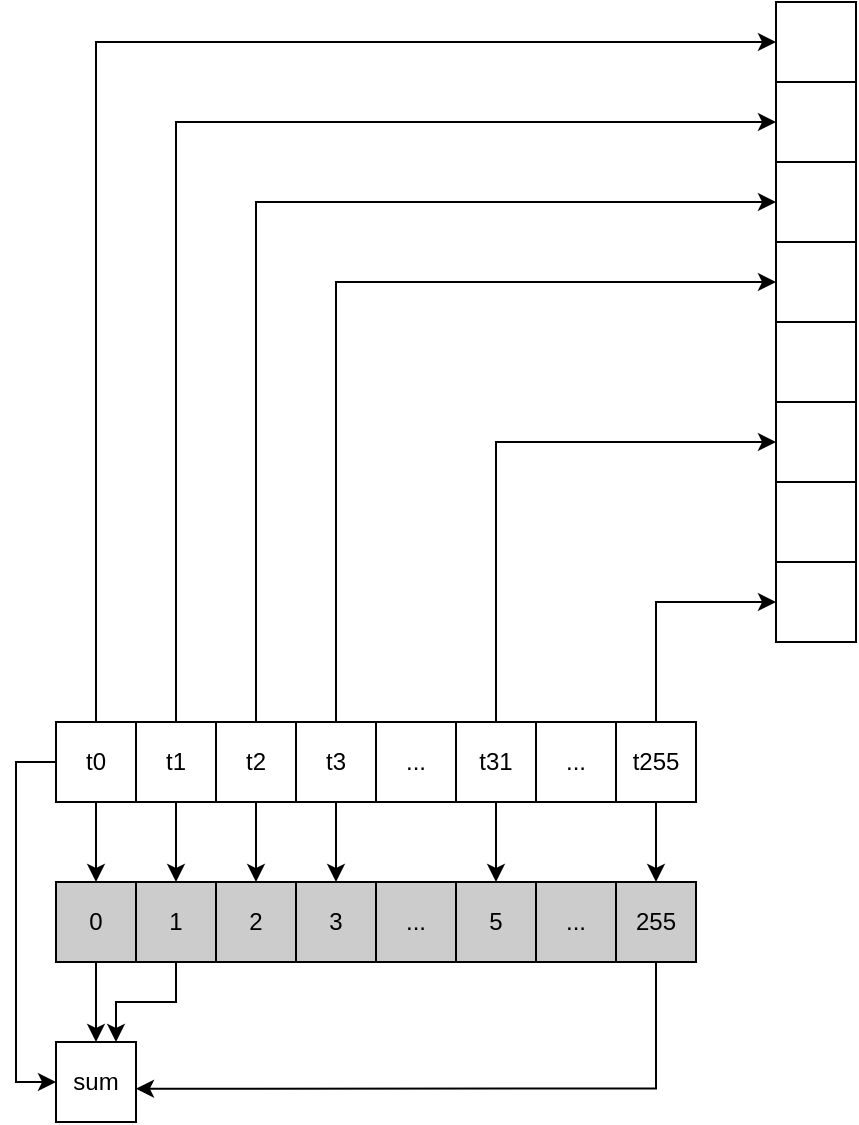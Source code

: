<mxfile version="21.2.8" type="device">
  <diagram name="Página-1" id="PqbBbr1MRu_UEavx3Vjl">
    <mxGraphModel dx="553" dy="1442" grid="1" gridSize="10" guides="1" tooltips="1" connect="1" arrows="1" fold="1" page="1" pageScale="1" pageWidth="827" pageHeight="1169" math="0" shadow="0">
      <root>
        <mxCell id="0" />
        <mxCell id="1" parent="0" />
        <mxCell id="Ilu4a4xLz7-hr2n1zSsy-30" style="edgeStyle=orthogonalEdgeStyle;rounded=0;orthogonalLoop=1;jettySize=auto;html=1;entryX=0;entryY=0.5;entryDx=0;entryDy=0;exitX=0.5;exitY=0;exitDx=0;exitDy=0;" edge="1" parent="1" source="Ilu4a4xLz7-hr2n1zSsy-1" target="Ilu4a4xLz7-hr2n1zSsy-29">
          <mxGeometry relative="1" as="geometry" />
        </mxCell>
        <mxCell id="Ilu4a4xLz7-hr2n1zSsy-54" style="edgeStyle=orthogonalEdgeStyle;rounded=0;orthogonalLoop=1;jettySize=auto;html=1;" edge="1" parent="1" source="Ilu4a4xLz7-hr2n1zSsy-1" target="Ilu4a4xLz7-hr2n1zSsy-31">
          <mxGeometry relative="1" as="geometry" />
        </mxCell>
        <mxCell id="Ilu4a4xLz7-hr2n1zSsy-71" style="edgeStyle=orthogonalEdgeStyle;rounded=0;orthogonalLoop=1;jettySize=auto;html=1;entryX=0;entryY=0.5;entryDx=0;entryDy=0;exitX=0;exitY=0.5;exitDx=0;exitDy=0;" edge="1" parent="1" source="Ilu4a4xLz7-hr2n1zSsy-1" target="Ilu4a4xLz7-hr2n1zSsy-66">
          <mxGeometry relative="1" as="geometry" />
        </mxCell>
        <mxCell id="Ilu4a4xLz7-hr2n1zSsy-1" value="t0" style="rounded=0;whiteSpace=wrap;html=1;" vertex="1" parent="1">
          <mxGeometry x="40" y="200" width="40" height="40" as="geometry" />
        </mxCell>
        <mxCell id="Ilu4a4xLz7-hr2n1zSsy-49" style="edgeStyle=orthogonalEdgeStyle;rounded=0;orthogonalLoop=1;jettySize=auto;html=1;entryX=0;entryY=0.5;entryDx=0;entryDy=0;exitX=0.5;exitY=0;exitDx=0;exitDy=0;" edge="1" parent="1" source="Ilu4a4xLz7-hr2n1zSsy-2" target="Ilu4a4xLz7-hr2n1zSsy-28">
          <mxGeometry relative="1" as="geometry" />
        </mxCell>
        <mxCell id="Ilu4a4xLz7-hr2n1zSsy-55" style="edgeStyle=orthogonalEdgeStyle;rounded=0;orthogonalLoop=1;jettySize=auto;html=1;entryX=0.5;entryY=0;entryDx=0;entryDy=0;" edge="1" parent="1" source="Ilu4a4xLz7-hr2n1zSsy-2" target="Ilu4a4xLz7-hr2n1zSsy-32">
          <mxGeometry relative="1" as="geometry" />
        </mxCell>
        <mxCell id="Ilu4a4xLz7-hr2n1zSsy-2" value="t1" style="rounded=0;whiteSpace=wrap;html=1;" vertex="1" parent="1">
          <mxGeometry x="80" y="200" width="40" height="40" as="geometry" />
        </mxCell>
        <mxCell id="Ilu4a4xLz7-hr2n1zSsy-50" style="edgeStyle=orthogonalEdgeStyle;rounded=0;orthogonalLoop=1;jettySize=auto;html=1;entryX=0;entryY=0.5;entryDx=0;entryDy=0;exitX=0.5;exitY=0;exitDx=0;exitDy=0;" edge="1" parent="1" source="Ilu4a4xLz7-hr2n1zSsy-3" target="Ilu4a4xLz7-hr2n1zSsy-27">
          <mxGeometry relative="1" as="geometry" />
        </mxCell>
        <mxCell id="Ilu4a4xLz7-hr2n1zSsy-56" style="edgeStyle=orthogonalEdgeStyle;rounded=0;orthogonalLoop=1;jettySize=auto;html=1;entryX=0.5;entryY=0;entryDx=0;entryDy=0;" edge="1" parent="1" source="Ilu4a4xLz7-hr2n1zSsy-3" target="Ilu4a4xLz7-hr2n1zSsy-33">
          <mxGeometry relative="1" as="geometry" />
        </mxCell>
        <mxCell id="Ilu4a4xLz7-hr2n1zSsy-3" value="t2" style="rounded=0;whiteSpace=wrap;html=1;" vertex="1" parent="1">
          <mxGeometry x="120" y="200" width="40" height="40" as="geometry" />
        </mxCell>
        <mxCell id="Ilu4a4xLz7-hr2n1zSsy-51" style="edgeStyle=orthogonalEdgeStyle;rounded=0;orthogonalLoop=1;jettySize=auto;html=1;entryX=0;entryY=0.5;entryDx=0;entryDy=0;exitX=0.5;exitY=0;exitDx=0;exitDy=0;" edge="1" parent="1" source="Ilu4a4xLz7-hr2n1zSsy-4" target="Ilu4a4xLz7-hr2n1zSsy-26">
          <mxGeometry relative="1" as="geometry" />
        </mxCell>
        <mxCell id="Ilu4a4xLz7-hr2n1zSsy-65" style="edgeStyle=orthogonalEdgeStyle;rounded=0;orthogonalLoop=1;jettySize=auto;html=1;entryX=0.5;entryY=0;entryDx=0;entryDy=0;" edge="1" parent="1" source="Ilu4a4xLz7-hr2n1zSsy-4" target="Ilu4a4xLz7-hr2n1zSsy-34">
          <mxGeometry relative="1" as="geometry" />
        </mxCell>
        <mxCell id="Ilu4a4xLz7-hr2n1zSsy-4" value="t3" style="rounded=0;whiteSpace=wrap;html=1;" vertex="1" parent="1">
          <mxGeometry x="160" y="200" width="40" height="40" as="geometry" />
        </mxCell>
        <mxCell id="Ilu4a4xLz7-hr2n1zSsy-5" value="..." style="rounded=0;whiteSpace=wrap;html=1;" vertex="1" parent="1">
          <mxGeometry x="200" y="200" width="40" height="40" as="geometry" />
        </mxCell>
        <mxCell id="Ilu4a4xLz7-hr2n1zSsy-53" style="edgeStyle=orthogonalEdgeStyle;rounded=0;orthogonalLoop=1;jettySize=auto;html=1;entryX=0;entryY=0.5;entryDx=0;entryDy=0;exitX=0.5;exitY=0;exitDx=0;exitDy=0;" edge="1" parent="1" source="Ilu4a4xLz7-hr2n1zSsy-6" target="Ilu4a4xLz7-hr2n1zSsy-21">
          <mxGeometry relative="1" as="geometry" />
        </mxCell>
        <mxCell id="Ilu4a4xLz7-hr2n1zSsy-57" style="edgeStyle=orthogonalEdgeStyle;rounded=0;orthogonalLoop=1;jettySize=auto;html=1;entryX=0.5;entryY=0;entryDx=0;entryDy=0;" edge="1" parent="1" source="Ilu4a4xLz7-hr2n1zSsy-6" target="Ilu4a4xLz7-hr2n1zSsy-36">
          <mxGeometry relative="1" as="geometry" />
        </mxCell>
        <mxCell id="Ilu4a4xLz7-hr2n1zSsy-6" value="t31" style="rounded=0;whiteSpace=wrap;html=1;" vertex="1" parent="1">
          <mxGeometry x="240" y="200" width="40" height="40" as="geometry" />
        </mxCell>
        <mxCell id="Ilu4a4xLz7-hr2n1zSsy-21" value="" style="rounded=0;whiteSpace=wrap;html=1;" vertex="1" parent="1">
          <mxGeometry x="400" y="40" width="40" height="40" as="geometry" />
        </mxCell>
        <mxCell id="Ilu4a4xLz7-hr2n1zSsy-25" value="" style="rounded=0;whiteSpace=wrap;html=1;" vertex="1" parent="1">
          <mxGeometry x="400" width="40" height="40" as="geometry" />
        </mxCell>
        <mxCell id="Ilu4a4xLz7-hr2n1zSsy-26" value="" style="rounded=0;whiteSpace=wrap;html=1;" vertex="1" parent="1">
          <mxGeometry x="400" y="-40" width="40" height="40" as="geometry" />
        </mxCell>
        <mxCell id="Ilu4a4xLz7-hr2n1zSsy-27" value="" style="rounded=0;whiteSpace=wrap;html=1;" vertex="1" parent="1">
          <mxGeometry x="400" y="-80" width="40" height="40" as="geometry" />
        </mxCell>
        <mxCell id="Ilu4a4xLz7-hr2n1zSsy-28" value="" style="rounded=0;whiteSpace=wrap;html=1;" vertex="1" parent="1">
          <mxGeometry x="400" y="-120" width="40" height="40" as="geometry" />
        </mxCell>
        <mxCell id="Ilu4a4xLz7-hr2n1zSsy-29" value="" style="rounded=0;whiteSpace=wrap;html=1;" vertex="1" parent="1">
          <mxGeometry x="400" y="-160" width="40" height="40" as="geometry" />
        </mxCell>
        <mxCell id="Ilu4a4xLz7-hr2n1zSsy-67" style="edgeStyle=orthogonalEdgeStyle;rounded=0;orthogonalLoop=1;jettySize=auto;html=1;entryX=0.5;entryY=0;entryDx=0;entryDy=0;" edge="1" parent="1" source="Ilu4a4xLz7-hr2n1zSsy-31" target="Ilu4a4xLz7-hr2n1zSsy-66">
          <mxGeometry relative="1" as="geometry" />
        </mxCell>
        <mxCell id="Ilu4a4xLz7-hr2n1zSsy-31" value="0" style="rounded=0;whiteSpace=wrap;html=1;fillColor=#CCCCCC;" vertex="1" parent="1">
          <mxGeometry x="40" y="280" width="40" height="40" as="geometry" />
        </mxCell>
        <mxCell id="Ilu4a4xLz7-hr2n1zSsy-73" style="edgeStyle=orthogonalEdgeStyle;rounded=0;orthogonalLoop=1;jettySize=auto;html=1;entryX=0.75;entryY=0;entryDx=0;entryDy=0;" edge="1" parent="1" source="Ilu4a4xLz7-hr2n1zSsy-32" target="Ilu4a4xLz7-hr2n1zSsy-66">
          <mxGeometry relative="1" as="geometry" />
        </mxCell>
        <mxCell id="Ilu4a4xLz7-hr2n1zSsy-32" value="1" style="rounded=0;whiteSpace=wrap;html=1;fillColor=#CCCCCC;" vertex="1" parent="1">
          <mxGeometry x="80" y="280" width="40" height="40" as="geometry" />
        </mxCell>
        <mxCell id="Ilu4a4xLz7-hr2n1zSsy-33" value="2" style="rounded=0;whiteSpace=wrap;html=1;fillColor=#CCCCCC;" vertex="1" parent="1">
          <mxGeometry x="120" y="280" width="40" height="40" as="geometry" />
        </mxCell>
        <mxCell id="Ilu4a4xLz7-hr2n1zSsy-34" value="3" style="rounded=0;whiteSpace=wrap;html=1;fillColor=#CCCCCC;" vertex="1" parent="1">
          <mxGeometry x="160" y="280" width="40" height="40" as="geometry" />
        </mxCell>
        <mxCell id="Ilu4a4xLz7-hr2n1zSsy-35" value="..." style="rounded=0;whiteSpace=wrap;html=1;fillColor=#CCCCCC;" vertex="1" parent="1">
          <mxGeometry x="200" y="280" width="40" height="40" as="geometry" />
        </mxCell>
        <mxCell id="Ilu4a4xLz7-hr2n1zSsy-36" value="5" style="rounded=0;whiteSpace=wrap;html=1;fillColor=#CCCCCC;" vertex="1" parent="1">
          <mxGeometry x="240" y="280" width="40" height="40" as="geometry" />
        </mxCell>
        <mxCell id="Ilu4a4xLz7-hr2n1zSsy-37" value="..." style="rounded=0;whiteSpace=wrap;html=1;fillColor=#CCCCCC;" vertex="1" parent="1">
          <mxGeometry x="280" y="280" width="40" height="40" as="geometry" />
        </mxCell>
        <mxCell id="Ilu4a4xLz7-hr2n1zSsy-74" style="edgeStyle=orthogonalEdgeStyle;rounded=0;orthogonalLoop=1;jettySize=auto;html=1;entryX=1;entryY=0.583;entryDx=0;entryDy=0;entryPerimeter=0;exitX=0.5;exitY=1;exitDx=0;exitDy=0;" edge="1" parent="1" source="Ilu4a4xLz7-hr2n1zSsy-38" target="Ilu4a4xLz7-hr2n1zSsy-66">
          <mxGeometry relative="1" as="geometry">
            <Array as="points">
              <mxPoint x="340" y="383" />
            </Array>
          </mxGeometry>
        </mxCell>
        <mxCell id="Ilu4a4xLz7-hr2n1zSsy-38" value="255" style="rounded=0;whiteSpace=wrap;html=1;fillColor=#CCCCCC;" vertex="1" parent="1">
          <mxGeometry x="320" y="280" width="40" height="40" as="geometry" />
        </mxCell>
        <mxCell id="Ilu4a4xLz7-hr2n1zSsy-59" style="edgeStyle=orthogonalEdgeStyle;rounded=0;orthogonalLoop=1;jettySize=auto;html=1;entryX=0.5;entryY=0;entryDx=0;entryDy=0;" edge="1" parent="1" source="Ilu4a4xLz7-hr2n1zSsy-58" target="Ilu4a4xLz7-hr2n1zSsy-38">
          <mxGeometry relative="1" as="geometry" />
        </mxCell>
        <mxCell id="Ilu4a4xLz7-hr2n1zSsy-64" style="edgeStyle=orthogonalEdgeStyle;rounded=0;orthogonalLoop=1;jettySize=auto;html=1;entryX=0;entryY=0.5;entryDx=0;entryDy=0;exitX=0.5;exitY=0;exitDx=0;exitDy=0;" edge="1" parent="1" source="Ilu4a4xLz7-hr2n1zSsy-58" target="Ilu4a4xLz7-hr2n1zSsy-63">
          <mxGeometry relative="1" as="geometry" />
        </mxCell>
        <mxCell id="Ilu4a4xLz7-hr2n1zSsy-58" value="t255" style="rounded=0;whiteSpace=wrap;html=1;" vertex="1" parent="1">
          <mxGeometry x="320" y="200" width="40" height="40" as="geometry" />
        </mxCell>
        <mxCell id="Ilu4a4xLz7-hr2n1zSsy-60" value="..." style="rounded=0;whiteSpace=wrap;html=1;" vertex="1" parent="1">
          <mxGeometry x="280" y="200" width="40" height="40" as="geometry" />
        </mxCell>
        <mxCell id="Ilu4a4xLz7-hr2n1zSsy-62" value="" style="rounded=0;whiteSpace=wrap;html=1;" vertex="1" parent="1">
          <mxGeometry x="400" y="80" width="40" height="40" as="geometry" />
        </mxCell>
        <mxCell id="Ilu4a4xLz7-hr2n1zSsy-63" value="" style="rounded=0;whiteSpace=wrap;html=1;" vertex="1" parent="1">
          <mxGeometry x="400" y="120" width="40" height="40" as="geometry" />
        </mxCell>
        <mxCell id="Ilu4a4xLz7-hr2n1zSsy-66" value="sum" style="rounded=0;whiteSpace=wrap;html=1;" vertex="1" parent="1">
          <mxGeometry x="40" y="360" width="40" height="40" as="geometry" />
        </mxCell>
      </root>
    </mxGraphModel>
  </diagram>
</mxfile>
